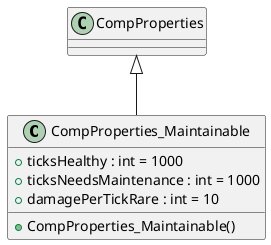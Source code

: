 @startuml
class CompProperties_Maintainable {
    + ticksHealthy : int = 1000
    + ticksNeedsMaintenance : int = 1000
    + damagePerTickRare : int = 10
    + CompProperties_Maintainable()
}
CompProperties <|-- CompProperties_Maintainable
@enduml
